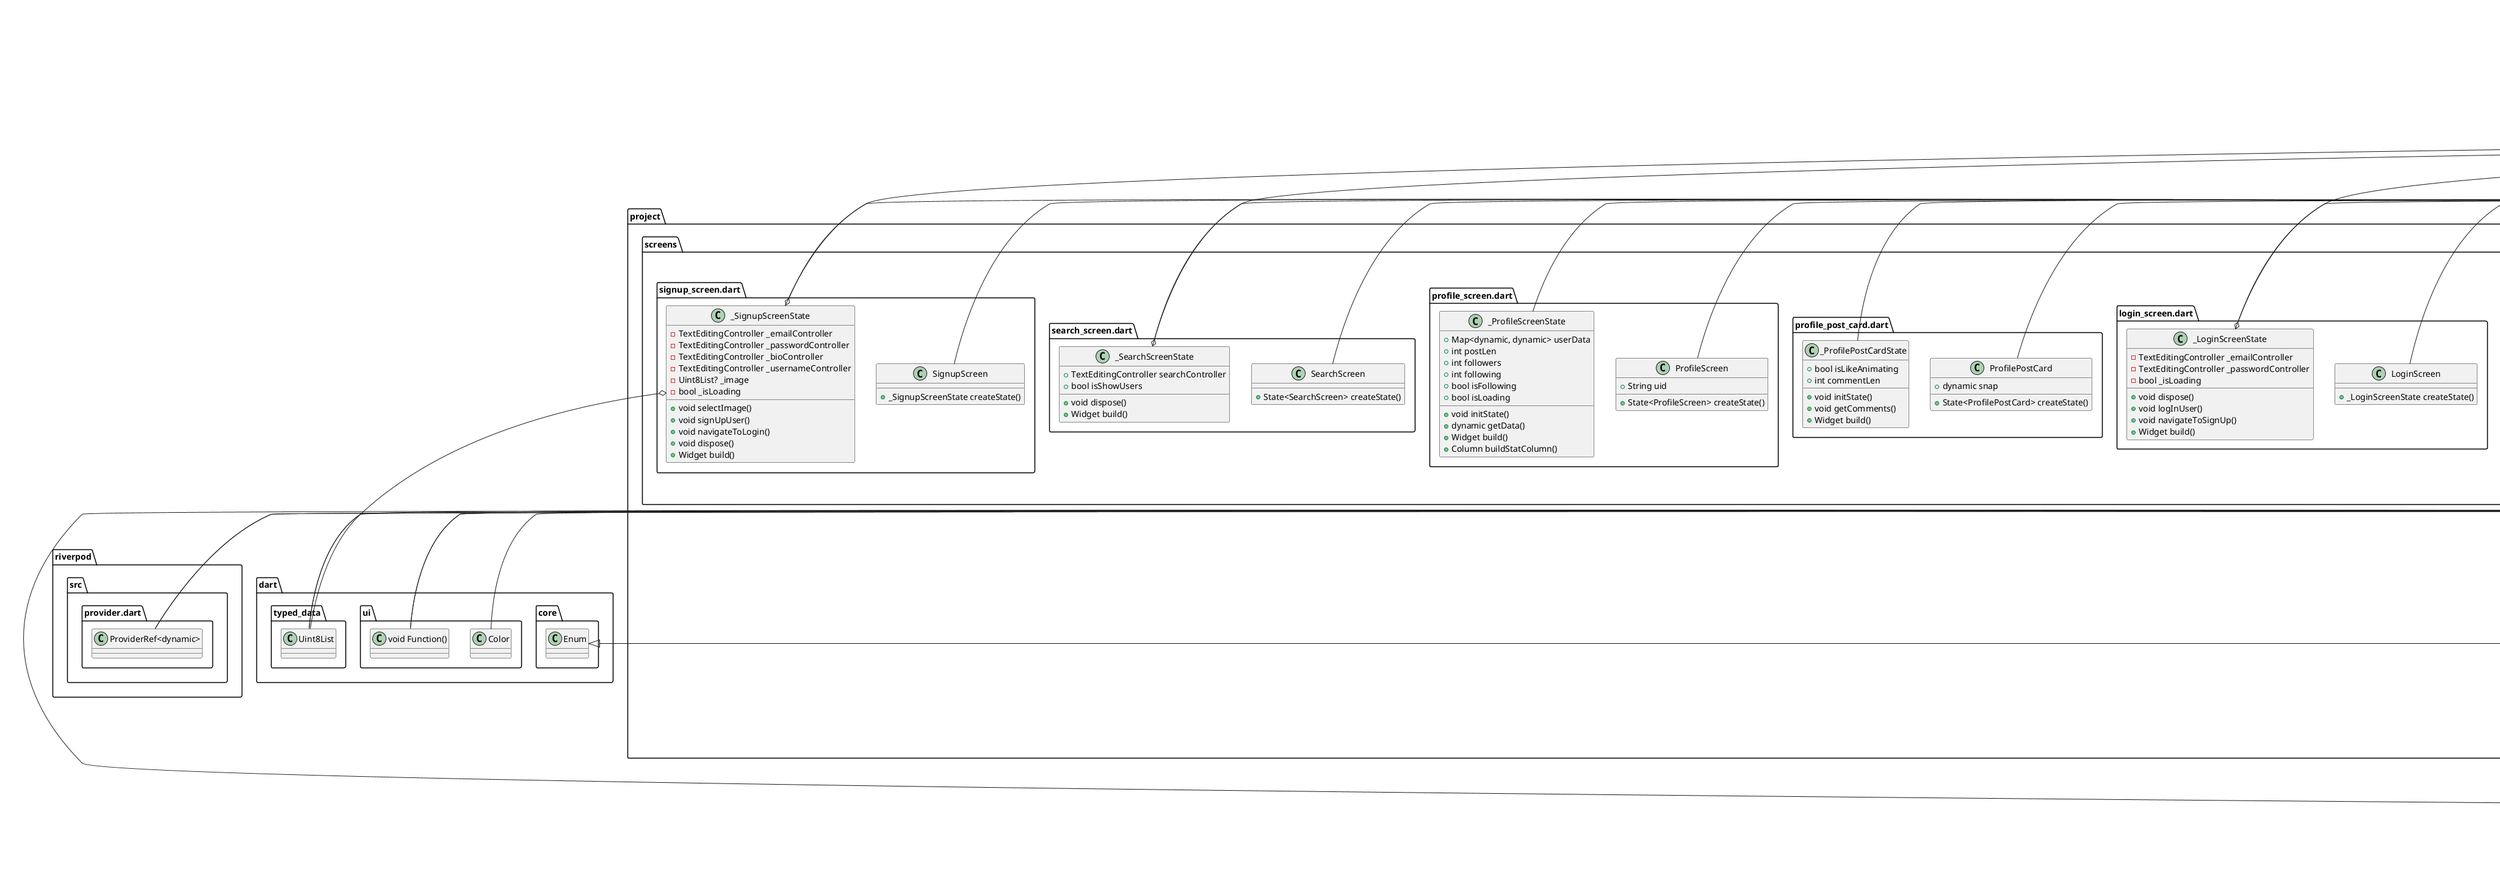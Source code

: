 @startuml
set namespaceSeparator ::

class "project::anonymous::an_bottom_chat_field.dart::AnBottomChatField" {
  +String recieverUserId
  +State<AnBottomChatField> createState()
}

"flutter::src::widgets::framework.dart::StatefulWidget" <|-- "project::anonymous::an_bottom_chat_field.dart::AnBottomChatField"

class "project::anonymous::an_bottom_chat_field.dart::_AnBottomChatFieldState" {
  +bool isShowSendButton
  -TextEditingController _messageController
  +void dispose()
  +Widget build()
}

"project::anonymous::an_bottom_chat_field.dart::_AnBottomChatFieldState" o-- "flutter::src::widgets::editable_text.dart::TextEditingController"
"flutter::src::widgets::framework.dart::State" <|-- "project::anonymous::an_bottom_chat_field.dart::_AnBottomChatFieldState"

class "project::anonymous::an_chat_contact.dart::AnChatContact" {
  +String name
  +String profilePic
  +String contactId
  +DateTime timeSent
  +String lastMessage
  +Map<String, dynamic> toMap()
  {static} +AnChatContact fromSnap()
  +Map<String, dynamic> toJson()
}

class "project::anonymous::an_chat_controller.dart::AnChatController" {
  +AnChatRepository anChatRepository
  +ProviderRef<dynamic> ref
  +Stream<List<AnChatContact>> anChatContacts()
  +Stream<List<AnMessage>> anChatStream()
  +void setChatMessageSeen()
}

"project::anonymous::an_chat_controller.dart::AnChatController" o-- "project::anonymous::an_chat_repository.dart::AnChatRepository"
"project::anonymous::an_chat_controller.dart::AnChatController" o-- "riverpod::src::provider.dart::ProviderRef<dynamic>"

class "project::anonymous::an_chat_home_screen.dart::AnChatHomeScreen" {
  +State<AnChatHomeScreen> createState()
}

"flutter::src::widgets::framework.dart::StatefulWidget" <|-- "project::anonymous::an_chat_home_screen.dart::AnChatHomeScreen"

class "project::anonymous::an_chat_home_screen.dart::_AnChatHomeScreenState" {
  +bool isShowUsers
  +void dispose()
  +Widget build()
}

"flutter::src::widgets::framework.dart::State" <|-- "project::anonymous::an_chat_home_screen.dart::_AnChatHomeScreenState"

class "project::anonymous::an_chat_repository.dart::AnChatRepository" {
  +FirebaseAuth auth
  +FirebaseFirestore firestore
  +Stream<List<AnChatContact>> getChatContacts()
  +Stream<List<AnMessage>> getChatStream()
  -void _saveDataToContactsSubcollection()
  -void _saveMessageToMessageSubcollection()
  +void sendTextMessage()
  +void setChatMessageSeen()
}

"project::anonymous::an_chat_repository.dart::AnChatRepository" o-- "firebase_auth::firebase_auth.dart::FirebaseAuth"
"project::anonymous::an_chat_repository.dart::AnChatRepository" o-- "cloud_firestore::cloud_firestore.dart::FirebaseFirestore"

class "project::anonymous::an_chat_screen.dart::AnMobileChatScreen" {
  +String name
  +String uid
  +Widget build()
}

"flutter::src::widgets::framework.dart::StatelessWidget" <|-- "project::anonymous::an_chat_screen.dart::AnMobileChatScreen"

class "project::anonymous::an_message.dart::AnMessage" {
  +String senderId
  +String recieverId
  +String text
  +DateTime timeSent
  +String AnMessageId
  +bool isSeen
  +Map<String, dynamic> toMap()
  {static} +AnMessage fromSnap()
  +Map<String, dynamic> toJson()
}

class "project::chat::controller::chat_controller.dart::ChatController" {
  +ChatRepository chatRepository
  +ProviderRef<dynamic> ref
  +Stream<List<ChatContact>> chatContacts()
  +Stream<List<Message>> chatStream()
  +void setChatMessageSeen()
}

"project::chat::controller::chat_controller.dart::ChatController" o-- "project::chat::repository::chat_repository.dart::ChatRepository"
"project::chat::controller::chat_controller.dart::ChatController" o-- "riverpod::src::provider.dart::ProviderRef<dynamic>"

class "project::chat::repository::chat_repository.dart::ChatRepository" {
  +FirebaseAuth auth
  +FirebaseFirestore firestore
  +Stream<List<ChatContact>> getChatContacts()
  +Stream<List<Message>> getChatStream()
  -void _saveDataToContactsSubcollection()
  -void _saveMessageToMessageSubcollection()
  +void sendTextMessage()
  +void setChatMessageSeen()
}

"project::chat::repository::chat_repository.dart::ChatRepository" o-- "firebase_auth::firebase_auth.dart::FirebaseAuth"
"project::chat::repository::chat_repository.dart::ChatRepository" o-- "cloud_firestore::cloud_firestore.dart::FirebaseFirestore"

class "project::chat::screen::chat_screen.dart::MobileChatScreen" {
  +String name
  +String uid
  +Widget build()
}

"flutter::src::widgets::framework.dart::StatelessWidget" <|-- "project::chat::screen::chat_screen.dart::MobileChatScreen"

class "project::chat::widget::bottom_chat_field.dart::BottomChatField" {
  +String recieverUserId
  +State<BottomChatField> createState()
}

"flutter::src::widgets::framework.dart::StatefulWidget" <|-- "project::chat::widget::bottom_chat_field.dart::BottomChatField"

class "project::chat::widget::bottom_chat_field.dart::_BottomChatFieldState" {
  +bool isShowSendButton
  -TextEditingController _messageController
  +void dispose()
  +Widget build()
}

"project::chat::widget::bottom_chat_field.dart::_BottomChatFieldState" o-- "flutter::src::widgets::editable_text.dart::TextEditingController"
"flutter::src::widgets::framework.dart::State" <|-- "project::chat::widget::bottom_chat_field.dart::_BottomChatFieldState"

class "project::main.dart::MyApp" {
  +Widget build()
}

"flutter::src::widgets::framework.dart::StatelessWidget" <|-- "project::main.dart::MyApp"

class "project::models::chat_contact.dart::ChatContact" {
  +String name
  +String profilePic
  +String contactId
  +DateTime timeSent
  +String lastMessage
  +Map<String, dynamic> toMap()
  {static} +ChatContact fromSnap()
  +Map<String, dynamic> toJson()
}

class "project::models::message.dart::Message" {
  +String senderId
  +String recieverId
  +String text
  +MessageEnum type
  +DateTime timeSent
  +String messageId
  +bool isSeen
  +Map<String, dynamic> toMap()
  {static} +Message fromSnap()
  +Map<String, dynamic> toJson()
}

"project::models::message.dart::Message" o-- "project::providers::message_enum.dart::MessageEnum"

class "project::models::post.dart::Post" {
  +String description
  +String uid
  +String postId
  +String username
  +dynamic datePublished
  +String postUrl
  +String profImage
  +dynamic likes
  {static} +Post fromSnap()
  +Map<String, dynamic> toJson()
}

class "project::models::user.dart::User" {
  +String email
  +String uid
  +String photoUrl
  +String username
  +String bio
  +List<dynamic> followers
  +List<dynamic> following
  +String sentiment
  {static} +User fromSnap()
  +Map<String, dynamic> toJson()
}

class "project::providers::message_enum.dart::MessageEnum" {
  +int index
  {static} +List<MessageEnum> values
  {static} +MessageEnum text
}

"project::providers::message_enum.dart::MessageEnum" o-- "project::providers::message_enum.dart::MessageEnum"
"dart::core::Enum" <|-- "project::providers::message_enum.dart::MessageEnum"

class "project::providers::message_reply_provider.dart::MessageReply" {
  +String message
  +bool isMe
  +MessageEnum messageEnum
}

"project::providers::message_reply_provider.dart::MessageReply" o-- "project::providers::message_enum.dart::MessageEnum"

class "project::providers::user_provider.dart::UserProvider" {
  -User? _user
  -AuthMethods _authMethods
  +User getUser
  +Future<void> refreshUser()
}

"project::providers::user_provider.dart::UserProvider" o-- "project::models::user.dart::User"
"project::providers::user_provider.dart::UserProvider" o-- "project::resources::auth_methods.dart::AuthMethods"
"flutter::src::foundation::change_notifier.dart::ChangeNotifier" <|-- "project::providers::user_provider.dart::UserProvider"

class "project::resources::auth_methods.dart::AuthRepository" {
  +FirebaseAuth auth
  +FirebaseFirestore firestore
  +Future<User?> getCurrentUserData()
  +Stream<User> userData()
  +void setUserState()
}

"project::resources::auth_methods.dart::AuthRepository" o-- "firebase_auth::firebase_auth.dart::FirebaseAuth"
"project::resources::auth_methods.dart::AuthRepository" o-- "cloud_firestore::cloud_firestore.dart::FirebaseFirestore"

class "project::resources::auth_methods.dart::AuthMethods" {
  -FirebaseAuth _auth
  -FirebaseFirestore _firestore
  +Future<User> getUserDetails()
  +Future<String> signUpUser()
  +Future<String> loginUser()
  +Future<void> signOut()
}

"project::resources::auth_methods.dart::AuthMethods" o-- "firebase_auth::firebase_auth.dart::FirebaseAuth"
"project::resources::auth_methods.dart::AuthMethods" o-- "cloud_firestore::cloud_firestore.dart::FirebaseFirestore"

class "project::resources::firestore_methods.dart::FirestoreMethods" {
  -FirebaseFirestore _firestore
  +Future<String> uploadPost()
  +Future<void> likePost()
  +Future<void> postComment()
  +Future<void> deletePost()
  +Future<void> followUser()
}

"project::resources::firestore_methods.dart::FirestoreMethods" o-- "cloud_firestore::cloud_firestore.dart::FirebaseFirestore"

class "project::resources::storage_methods.dart::StorageMethods" {
  -FirebaseStorage _storage
  -FirebaseAuth _auth
  +Future<String> uploadImageToStorage()
}

"project::resources::storage_methods.dart::StorageMethods" o-- "firebase_storage::firebase_storage.dart::FirebaseStorage"
"project::resources::storage_methods.dart::StorageMethods" o-- "firebase_auth::firebase_auth.dart::FirebaseAuth"

class "project::responsive::mobile_screen_layout.dart::MobileScreenLayout" {
  +State<MobileScreenLayout> createState()
}

"flutter::src::widgets::framework.dart::StatefulWidget" <|-- "project::responsive::mobile_screen_layout.dart::MobileScreenLayout"

class "project::responsive::mobile_screen_layout.dart::_MobileScreenLayoutState" {
  -int _page
  +PageController pageController
  +void initState()
  +void dispose()
  +void navigationTapped()
  +void onPageChanged()
  +Widget build()
}

"project::responsive::mobile_screen_layout.dart::_MobileScreenLayoutState" o-- "flutter::src::widgets::page_view.dart::PageController"
"flutter::src::widgets::framework.dart::State" <|-- "project::responsive::mobile_screen_layout.dart::_MobileScreenLayoutState"

class "project::responsive::responsive_layout_screen.dart::ResponsiveLayout" {
  +Widget webScreenLayout
  +Widget mobileScreenLayout
  +State<ResponsiveLayout> createState()
}

"project::responsive::responsive_layout_screen.dart::ResponsiveLayout" o-- "flutter::src::widgets::framework.dart::Widget"
"flutter::src::widgets::framework.dart::StatefulWidget" <|-- "project::responsive::responsive_layout_screen.dart::ResponsiveLayout"

class "project::responsive::responsive_layout_screen.dart::_ResponsiveLayoutState" {
  +void initState()
  +dynamic addData()
  +Widget build()
}

"flutter::src::widgets::framework.dart::State" <|-- "project::responsive::responsive_layout_screen.dart::_ResponsiveLayoutState"

class "project::responsive::web_screen_layout.dart::WebScreenLayout" {
  +State<WebScreenLayout> createState()
}

"flutter::src::widgets::framework.dart::StatefulWidget" <|-- "project::responsive::web_screen_layout.dart::WebScreenLayout"

class "project::responsive::web_screen_layout.dart::_WebScreenLayoutState" {
  +Widget build()
}

"flutter::src::widgets::framework.dart::State" <|-- "project::responsive::web_screen_layout.dart::_WebScreenLayoutState"

class "project::screens::add_post_screen.dart::AddPostScreen" {
  +_AddPostScreenState createState()
}

"flutter::src::widgets::framework.dart::StatefulWidget" <|-- "project::screens::add_post_screen.dart::AddPostScreen"

class "project::screens::add_post_screen.dart::_AddPostScreenState" {
  -Uint8List? _file
  -TextEditingController _descriptionController
  -bool _isLoading
  +void postImage()
  -dynamic _selectImage()
  +void clearImage()
  +void dispose()
  +Widget build()
}

"project::screens::add_post_screen.dart::_AddPostScreenState" o-- "dart::typed_data::Uint8List"
"project::screens::add_post_screen.dart::_AddPostScreenState" o-- "flutter::src::widgets::editable_text.dart::TextEditingController"
"flutter::src::widgets::framework.dart::State" <|-- "project::screens::add_post_screen.dart::_AddPostScreenState"

class "project::screens::chat_home_screen.dart::ChatHomeScreen" {
  +State<ChatHomeScreen> createState()
}

"flutter::src::widgets::framework.dart::StatefulWidget" <|-- "project::screens::chat_home_screen.dart::ChatHomeScreen"

class "project::screens::chat_home_screen.dart::_ChatHomeScreenState" {
  +bool isShowUsers
  +void dispose()
  +Widget build()
}

"flutter::src::widgets::framework.dart::State" <|-- "project::screens::chat_home_screen.dart::_ChatHomeScreenState"

class "project::screens::comments_screen.dart::CommentScreen" {
  +dynamic snap
  +State<CommentScreen> createState()
}

"flutter::src::widgets::framework.dart::StatefulWidget" <|-- "project::screens::comments_screen.dart::CommentScreen"

class "project::screens::comments_screen.dart::_CommentScreenState" {
  -TextEditingController _commentController
  +void dispose()
  +Widget build()
}

"project::screens::comments_screen.dart::_CommentScreenState" o-- "flutter::src::widgets::editable_text.dart::TextEditingController"
"flutter::src::widgets::framework.dart::State" <|-- "project::screens::comments_screen.dart::_CommentScreenState"

class "project::screens::edit_profile_screen.dart::EditProfile" {
  +String uid
  +State<EditProfile> createState()
}

"flutter::src::widgets::framework.dart::StatefulWidget" <|-- "project::screens::edit_profile_screen.dart::EditProfile"

class "project::screens::edit_profile_screen.dart::_EditProfileState" {
  -TextEditingController _bioController
  -TextEditingController _usernameController
  -FirebaseAuth _auth
  -FirebaseFirestore _firestore
  -Uint8List? _image
  +Map<dynamic, dynamic> userData
  -bool _isLoading
  +String? uid
  +void initState()
  +void selectImage()
  +void dispose()
  +dynamic getData()
  +dynamic editUser()
  +Widget build()
}

"project::screens::edit_profile_screen.dart::_EditProfileState" o-- "flutter::src::widgets::editable_text.dart::TextEditingController"
"project::screens::edit_profile_screen.dart::_EditProfileState" o-- "firebase_auth::firebase_auth.dart::FirebaseAuth"
"project::screens::edit_profile_screen.dart::_EditProfileState" o-- "cloud_firestore::cloud_firestore.dart::FirebaseFirestore"
"project::screens::edit_profile_screen.dart::_EditProfileState" o-- "dart::typed_data::Uint8List"
"flutter::src::widgets::framework.dart::State" <|-- "project::screens::edit_profile_screen.dart::_EditProfileState"

class "project::screens::feed_screen.dart::FeedScreen" {
  +State<FeedScreen> createState()
}

"flutter::src::widgets::framework.dart::StatefulWidget" <|-- "project::screens::feed_screen.dart::FeedScreen"

class "project::screens::feed_screen.dart::_FeedScreenState" {
  +int postLen
  +void initState()
  +dynamic getData()
  +Widget build()
}

"flutter::src::widgets::framework.dart::State" <|-- "project::screens::feed_screen.dart::_FeedScreenState"

class "project::screens::login_screen.dart::LoginScreen" {
  +_LoginScreenState createState()
}

"flutter::src::widgets::framework.dart::StatefulWidget" <|-- "project::screens::login_screen.dart::LoginScreen"

class "project::screens::login_screen.dart::_LoginScreenState" {
  -TextEditingController _emailController
  -TextEditingController _passwordController
  -bool _isLoading
  +void dispose()
  +void logInUser()
  +void navigateToSignUp()
  +Widget build()
}

"project::screens::login_screen.dart::_LoginScreenState" o-- "flutter::src::widgets::editable_text.dart::TextEditingController"
"flutter::src::widgets::framework.dart::State" <|-- "project::screens::login_screen.dart::_LoginScreenState"

class "project::screens::profile_post_card.dart::ProfilePostCard" {
  +dynamic snap
  +State<ProfilePostCard> createState()
}

"flutter::src::widgets::framework.dart::StatefulWidget" <|-- "project::screens::profile_post_card.dart::ProfilePostCard"

class "project::screens::profile_post_card.dart::_ProfilePostCardState" {
  +bool isLikeAnimating
  +int commentLen
  +void initState()
  +void getComments()
  +Widget build()
}

"flutter::src::widgets::framework.dart::State" <|-- "project::screens::profile_post_card.dart::_ProfilePostCardState"

class "project::screens::profile_screen.dart::ProfileScreen" {
  +String uid
  +State<ProfileScreen> createState()
}

"flutter::src::widgets::framework.dart::StatefulWidget" <|-- "project::screens::profile_screen.dart::ProfileScreen"

class "project::screens::profile_screen.dart::_ProfileScreenState" {
  +Map<dynamic, dynamic> userData
  +int postLen
  +int followers
  +int following
  +bool isFollowing
  +bool isLoading
  +void initState()
  +dynamic getData()
  +Widget build()
  +Column buildStatColumn()
}

"flutter::src::widgets::framework.dart::State" <|-- "project::screens::profile_screen.dart::_ProfileScreenState"

class "project::screens::search_screen.dart::SearchScreen" {
  +State<SearchScreen> createState()
}

"flutter::src::widgets::framework.dart::StatefulWidget" <|-- "project::screens::search_screen.dart::SearchScreen"

class "project::screens::search_screen.dart::_SearchScreenState" {
  +TextEditingController searchController
  +bool isShowUsers
  +void dispose()
  +Widget build()
}

"project::screens::search_screen.dart::_SearchScreenState" o-- "flutter::src::widgets::editable_text.dart::TextEditingController"
"flutter::src::widgets::framework.dart::State" <|-- "project::screens::search_screen.dart::_SearchScreenState"

class "project::screens::signup_screen.dart::SignupScreen" {
  +_SignupScreenState createState()
}

"flutter::src::widgets::framework.dart::StatefulWidget" <|-- "project::screens::signup_screen.dart::SignupScreen"

class "project::screens::signup_screen.dart::_SignupScreenState" {
  -TextEditingController _emailController
  -TextEditingController _passwordController
  -TextEditingController _bioController
  -TextEditingController _usernameController
  -Uint8List? _image
  -bool _isLoading
  +void selectImage()
  +void signUpUser()
  +void navigateToLogin()
  +void dispose()
  +Widget build()
}

"project::screens::signup_screen.dart::_SignupScreenState" o-- "flutter::src::widgets::editable_text.dart::TextEditingController"
"project::screens::signup_screen.dart::_SignupScreenState" o-- "dart::typed_data::Uint8List"
"flutter::src::widgets::framework.dart::State" <|-- "project::screens::signup_screen.dart::_SignupScreenState"

class "project::widgets::chat_list.dart::ChatList" {
  +String recieverUserId
  +ConsumerState<ConsumerStatefulWidget> createState()
}

"flutter_riverpod::src::consumer.dart::ConsumerStatefulWidget" <|-- "project::widgets::chat_list.dart::ChatList"

class "project::widgets::chat_list.dart::_ChatListState" {
  +ScrollController messageController
  +void dispose()
  +Widget build()
}

"project::widgets::chat_list.dart::_ChatListState" o-- "flutter::src::widgets::scroll_controller.dart::ScrollController"
"flutter_riverpod::src::consumer.dart::ConsumerState" <|-- "project::widgets::chat_list.dart::_ChatListState"

class "project::widgets::comment_card.dart::CommentCard" {
  +dynamic snap
  +State<CommentCard> createState()
}

"flutter::src::widgets::framework.dart::StatefulWidget" <|-- "project::widgets::comment_card.dart::CommentCard"

class "project::widgets::comment_card.dart::_CommentCardState" {
  +Widget build()
}

"flutter::src::widgets::framework.dart::State" <|-- "project::widgets::comment_card.dart::_CommentCardState"

class "project::widgets::custom_button.dart::CustomButton" {
  +String text
  +void Function() onPressed
  +Widget build()
}

"project::widgets::custom_button.dart::CustomButton" o-- "dart::ui::void Function()"
"flutter::src::widgets::framework.dart::StatelessWidget" <|-- "project::widgets::custom_button.dart::CustomButton"

class "project::widgets::error.dart::ErrorScreen" {
  +String error
  +Widget build()
}

"flutter::src::widgets::framework.dart::StatelessWidget" <|-- "project::widgets::error.dart::ErrorScreen"

class "project::widgets::follow_button.dart::FollowButton" {
  +dynamic Function()? function
  +Color backgroundColor
  +Color borderColor
  +Color textColor
  +String text
  +Widget build()
}

"project::widgets::follow_button.dart::FollowButton" o-- "null::dynamic Function()"
"project::widgets::follow_button.dart::FollowButton" o-- "dart::ui::Color"
"flutter::src::widgets::framework.dart::StatelessWidget" <|-- "project::widgets::follow_button.dart::FollowButton"

class "project::widgets::like_animation.dart::LikeAnimation" {
  +Widget child
  +bool isAnimating
  +Duration duration
  +void Function()? onEnd
  +bool smallLike
  +State<LikeAnimation> createState()
}

"project::widgets::like_animation.dart::LikeAnimation" o-- "flutter::src::widgets::framework.dart::Widget"
"project::widgets::like_animation.dart::LikeAnimation" o-- "dart::ui::void Function()"
"flutter::src::widgets::framework.dart::StatefulWidget" <|-- "project::widgets::like_animation.dart::LikeAnimation"

class "project::widgets::like_animation.dart::_LikeAnimationState" {
  +AnimationController controller
  +Animation<double> scale
  +void initState()
  +void didUpdateWidget()
  +dynamic startAnimation()
  +void dispose()
  +Widget build()
}

"project::widgets::like_animation.dart::_LikeAnimationState" o-- "flutter::src::animation::animation_controller.dart::AnimationController"
"project::widgets::like_animation.dart::_LikeAnimationState" o-- "flutter::src::animation::animation.dart::Animation<double>"
"flutter::src::widgets::framework.dart::State" <|-- "project::widgets::like_animation.dart::_LikeAnimationState"
"flutter::src::widgets::ticker_provider.dart::SingleTickerProviderStateMixin" <|-- "project::widgets::like_animation.dart::_LikeAnimationState"

class "project::widgets::loader.dart::Loader" {
  +Widget build()
}

"flutter::src::widgets::framework.dart::StatelessWidget" <|-- "project::widgets::loader.dart::Loader"

class "project::widgets::message_reply_preview.dart::MessageReplyPreview" {
  +Widget build()
}

"flutter_riverpod::src::consumer.dart::ConsumerWidget" <|-- "project::widgets::message_reply_preview.dart::MessageReplyPreview"

class "project::widgets::my_message_card.dart::MyMessageCard" {
  +String message
  +String date
  +bool isSeen
  +Widget build()
}

"flutter::src::widgets::framework.dart::StatelessWidget" <|-- "project::widgets::my_message_card.dart::MyMessageCard"

class "project::widgets::post_card.dart::PostCard" {
  +dynamic snap
  +State<PostCard> createState()
}

"flutter::src::widgets::framework.dart::StatefulWidget" <|-- "project::widgets::post_card.dart::PostCard"

class "project::widgets::post_card.dart::_PostCardState" {
  +bool isLikeAnimating
  +int commentLen
  +void initState()
  +void getComments()
  +Widget build()
}

"flutter::src::widgets::framework.dart::State" <|-- "project::widgets::post_card.dart::_PostCardState"

class "project::widgets::sender_message_card.dart::SenderMessageCard" {
  +String message
  +String date
  +Widget build()
}

"flutter::src::widgets::framework.dart::StatelessWidget" <|-- "project::widgets::sender_message_card.dart::SenderMessageCard"

class "project::widgets::text_field_input.dart::TextFieldInput" {
  +TextEditingController textEditingController
  +bool isPass
  +String hintText
  +TextInputType textInputType
  +Widget build()
}

"project::widgets::text_field_input.dart::TextFieldInput" o-- "flutter::src::widgets::editable_text.dart::TextEditingController"
"project::widgets::text_field_input.dart::TextFieldInput" o-- "flutter::src::services::text_input.dart::TextInputType"
"flutter::src::widgets::framework.dart::StatelessWidget" <|-- "project::widgets::text_field_input.dart::TextFieldInput"


@enduml
